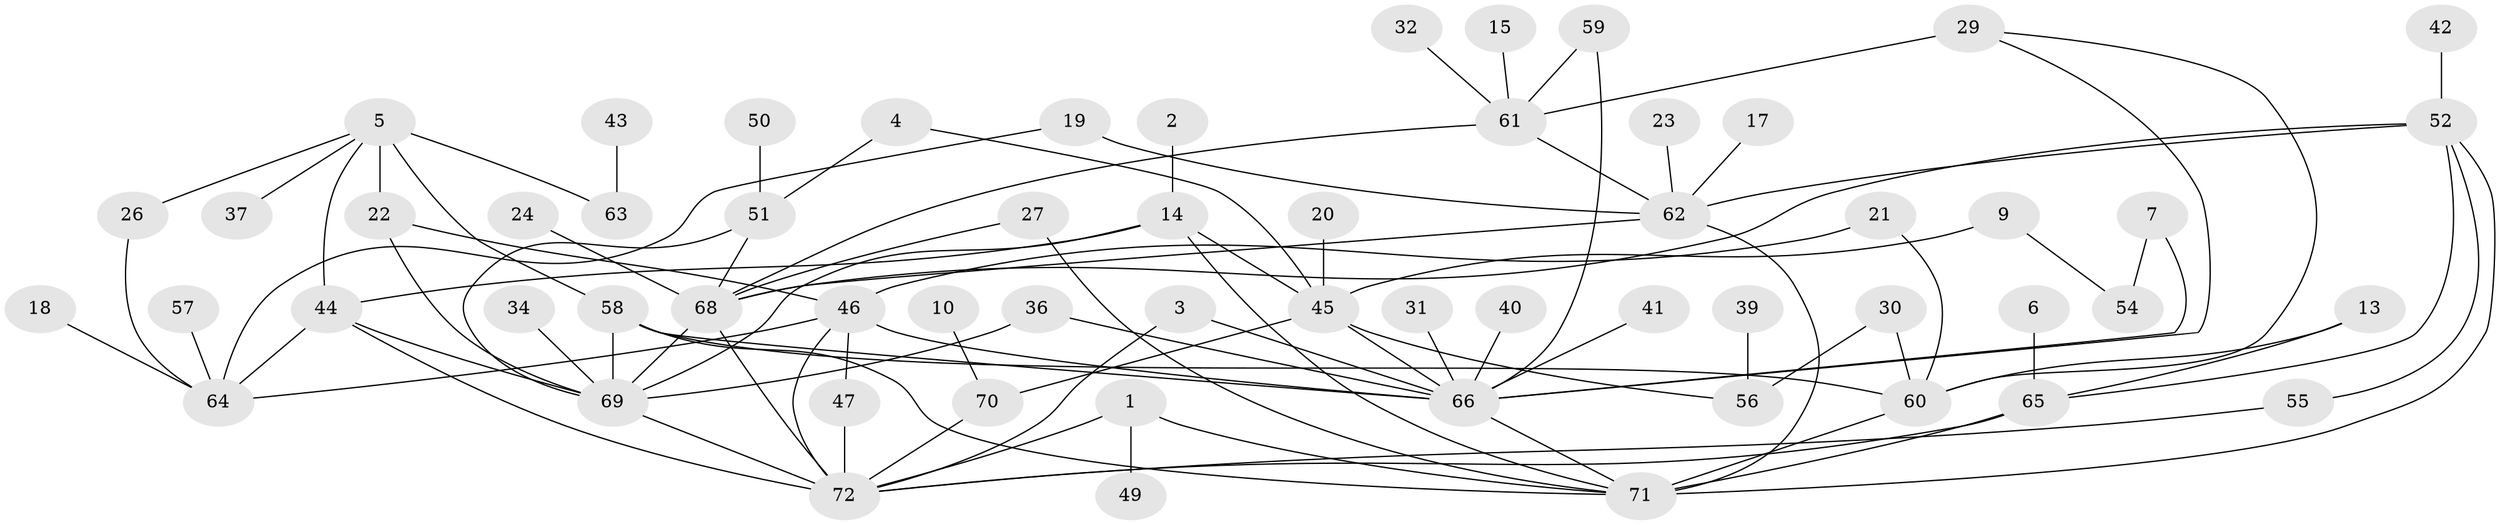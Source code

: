 // original degree distribution, {4: 0.1111111111111111, 5: 0.09027777777777778, 2: 0.2847222222222222, 1: 0.2361111111111111, 3: 0.16666666666666666, 6: 0.027777777777777776, 0: 0.0763888888888889, 7: 0.006944444444444444}
// Generated by graph-tools (version 1.1) at 2025/25/03/09/25 03:25:21]
// undirected, 60 vertices, 95 edges
graph export_dot {
graph [start="1"]
  node [color=gray90,style=filled];
  1;
  2;
  3;
  4;
  5;
  6;
  7;
  9;
  10;
  13;
  14;
  15;
  17;
  18;
  19;
  20;
  21;
  22;
  23;
  24;
  26;
  27;
  29;
  30;
  31;
  32;
  34;
  36;
  37;
  39;
  40;
  41;
  42;
  43;
  44;
  45;
  46;
  47;
  49;
  50;
  51;
  52;
  54;
  55;
  56;
  57;
  58;
  59;
  60;
  61;
  62;
  63;
  64;
  65;
  66;
  68;
  69;
  70;
  71;
  72;
  1 -- 49 [weight=1.0];
  1 -- 71 [weight=1.0];
  1 -- 72 [weight=1.0];
  2 -- 14 [weight=1.0];
  3 -- 66 [weight=1.0];
  3 -- 72 [weight=1.0];
  4 -- 45 [weight=1.0];
  4 -- 51 [weight=1.0];
  5 -- 22 [weight=2.0];
  5 -- 26 [weight=1.0];
  5 -- 37 [weight=1.0];
  5 -- 44 [weight=1.0];
  5 -- 58 [weight=1.0];
  5 -- 63 [weight=1.0];
  6 -- 65 [weight=1.0];
  7 -- 54 [weight=1.0];
  7 -- 66 [weight=1.0];
  9 -- 45 [weight=1.0];
  9 -- 54 [weight=1.0];
  10 -- 70 [weight=1.0];
  13 -- 60 [weight=1.0];
  13 -- 65 [weight=1.0];
  14 -- 44 [weight=1.0];
  14 -- 45 [weight=1.0];
  14 -- 69 [weight=1.0];
  14 -- 71 [weight=1.0];
  15 -- 61 [weight=1.0];
  17 -- 62 [weight=1.0];
  18 -- 64 [weight=1.0];
  19 -- 62 [weight=1.0];
  19 -- 64 [weight=1.0];
  20 -- 45 [weight=1.0];
  21 -- 46 [weight=1.0];
  21 -- 60 [weight=1.0];
  22 -- 46 [weight=1.0];
  22 -- 69 [weight=1.0];
  23 -- 62 [weight=1.0];
  24 -- 68 [weight=1.0];
  26 -- 64 [weight=1.0];
  27 -- 68 [weight=1.0];
  27 -- 71 [weight=1.0];
  29 -- 60 [weight=1.0];
  29 -- 61 [weight=2.0];
  29 -- 66 [weight=1.0];
  30 -- 56 [weight=1.0];
  30 -- 60 [weight=1.0];
  31 -- 66 [weight=1.0];
  32 -- 61 [weight=1.0];
  34 -- 69 [weight=1.0];
  36 -- 66 [weight=1.0];
  36 -- 69 [weight=1.0];
  39 -- 56 [weight=2.0];
  40 -- 66 [weight=1.0];
  41 -- 66 [weight=1.0];
  42 -- 52 [weight=1.0];
  43 -- 63 [weight=1.0];
  44 -- 64 [weight=1.0];
  44 -- 69 [weight=1.0];
  44 -- 72 [weight=1.0];
  45 -- 56 [weight=1.0];
  45 -- 66 [weight=1.0];
  45 -- 70 [weight=2.0];
  46 -- 47 [weight=1.0];
  46 -- 64 [weight=1.0];
  46 -- 66 [weight=1.0];
  46 -- 72 [weight=2.0];
  47 -- 72 [weight=1.0];
  50 -- 51 [weight=1.0];
  51 -- 68 [weight=1.0];
  51 -- 69 [weight=1.0];
  52 -- 55 [weight=1.0];
  52 -- 62 [weight=1.0];
  52 -- 65 [weight=1.0];
  52 -- 68 [weight=1.0];
  52 -- 71 [weight=1.0];
  55 -- 72 [weight=1.0];
  57 -- 64 [weight=1.0];
  58 -- 60 [weight=1.0];
  58 -- 66 [weight=1.0];
  58 -- 69 [weight=1.0];
  58 -- 71 [weight=1.0];
  59 -- 61 [weight=1.0];
  59 -- 66 [weight=1.0];
  60 -- 71 [weight=1.0];
  61 -- 62 [weight=1.0];
  61 -- 68 [weight=1.0];
  62 -- 68 [weight=1.0];
  62 -- 71 [weight=2.0];
  65 -- 71 [weight=1.0];
  65 -- 72 [weight=1.0];
  66 -- 71 [weight=1.0];
  68 -- 69 [weight=1.0];
  68 -- 72 [weight=1.0];
  69 -- 72 [weight=1.0];
  70 -- 72 [weight=1.0];
}
